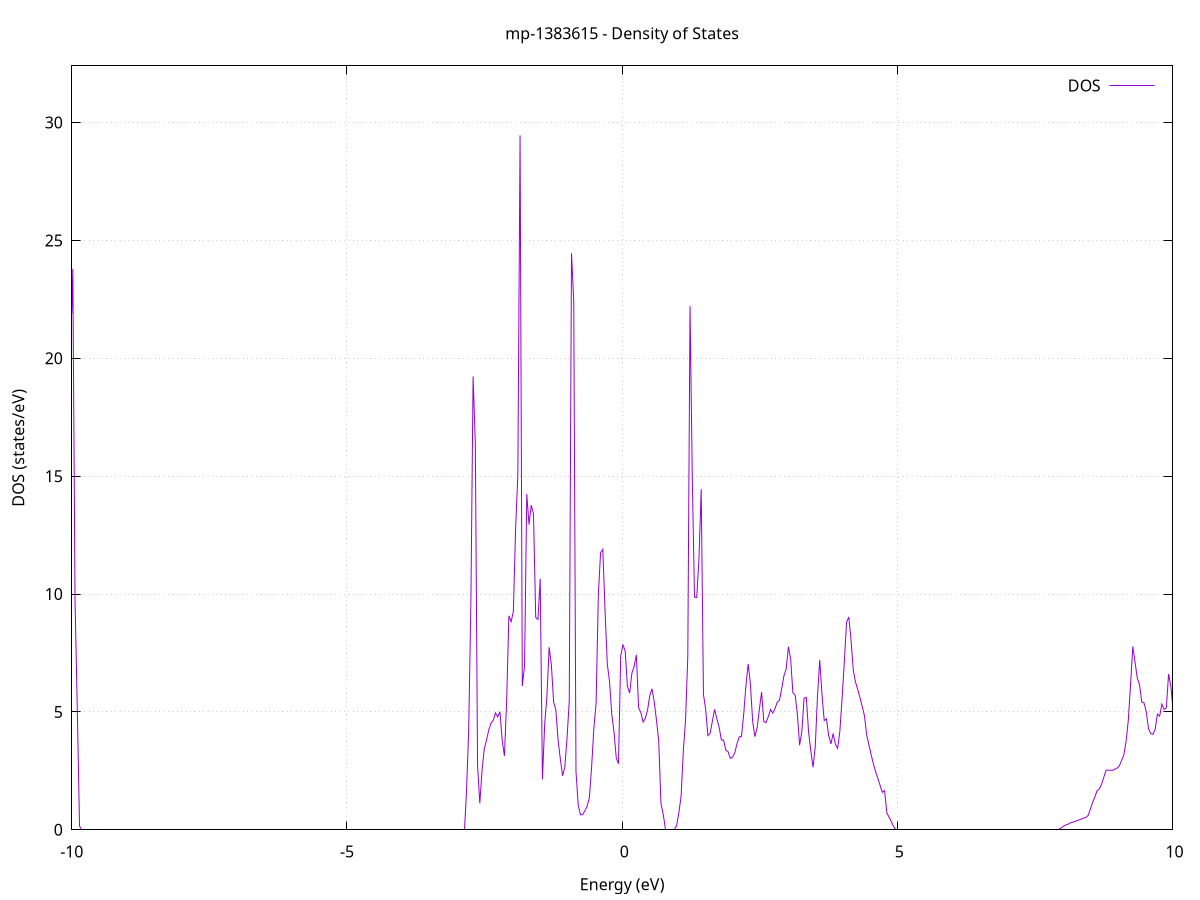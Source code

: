 set title 'mp-1383615 - Density of States'
set xlabel 'Energy (eV)'
set ylabel 'DOS (states/eV)'
set grid
set xrange [-10:10]
set yrange [0:32.405]
set xzeroaxis lt -1
set terminal png size 800,600
set output 'mp-1383615_dos_gnuplot.png'
plot '-' using 1:2 with lines title 'DOS'
-54.719500 0.000000
-54.678800 0.000000
-54.638200 0.000000
-54.597600 0.000000
-54.556900 0.000000
-54.516300 0.000000
-54.475700 0.000000
-54.435000 0.000000
-54.394400 0.000000
-54.353800 0.000000
-54.313100 0.000000
-54.272500 0.000000
-54.231900 0.000000
-54.191200 0.000000
-54.150600 0.000000
-54.110000 0.000000
-54.069300 0.000000
-54.028700 0.000000
-53.988100 0.000000
-53.947400 0.000000
-53.906800 0.000000
-53.866200 0.000000
-53.825500 0.000000
-53.784900 0.000000
-53.744300 0.000000
-53.703600 0.000000
-53.663000 0.000000
-53.622400 0.000000
-53.581700 0.000000
-53.541100 0.000000
-53.500500 0.000000
-53.459800 0.000000
-53.419200 0.000000
-53.378600 0.000000
-53.337900 0.000000
-53.297300 0.000000
-53.256700 0.000000
-53.216000 0.000000
-53.175400 0.000000
-53.134800 0.000000
-53.094100 0.000000
-53.053500 0.000000
-53.012900 0.000000
-52.972200 0.000000
-52.931600 0.000000
-52.891000 0.000000
-52.850300 0.000000
-52.809700 0.000000
-52.769100 0.000000
-52.728400 0.000000
-52.687800 0.000000
-52.647200 0.000000
-52.606500 0.000000
-52.565900 0.000000
-52.525200 0.000000
-52.484600 0.000000
-52.444000 0.000000
-52.403300 0.000000
-52.362700 0.000000
-52.322100 0.000000
-52.281400 0.000000
-52.240800 0.000000
-52.200200 0.000000
-52.159500 0.000000
-52.118900 0.000000
-52.078300 0.000000
-52.037600 0.000000
-51.997000 0.000000
-51.956400 0.000000
-51.915700 0.000000
-51.875100 0.000000
-51.834500 0.000000
-51.793800 0.000000
-51.753200 0.000000
-51.712600 0.000000
-51.671900 0.000000
-51.631300 0.000000
-51.590700 0.000000
-51.550000 0.000000
-51.509400 0.000000
-51.468800 0.000000
-51.428100 0.000000
-51.387500 0.000000
-51.346900 0.000000
-51.306200 0.000000
-51.265600 0.000000
-51.225000 0.000000
-51.184300 0.000000
-51.143700 0.000000
-51.103100 0.000000
-51.062400 0.000000
-51.021800 1422.563100
-50.981200 0.000000
-50.940500 0.000000
-50.899900 0.000000
-50.859300 0.000000
-50.818600 0.000000
-50.778000 0.000000
-50.737400 0.000000
-50.696700 0.000000
-50.656100 0.000000
-50.615500 0.000000
-50.574800 0.000000
-50.534200 0.000000
-50.493600 0.000000
-50.452900 0.000000
-50.412300 0.000000
-50.371700 0.000000
-50.331000 0.000000
-50.290400 0.000000
-50.249700 0.000000
-50.209100 0.000000
-50.168500 0.000000
-50.127800 0.000000
-50.087200 0.000000
-50.046600 0.000000
-50.005900 0.000000
-49.965300 0.000000
-49.924700 0.000000
-49.884000 0.000000
-49.843400 0.000000
-49.802800 0.000000
-49.762100 0.000000
-49.721500 0.000000
-49.680900 0.000000
-49.640200 0.000000
-49.599600 0.000000
-49.559000 0.000000
-49.518300 0.000000
-49.477700 0.000000
-49.437100 0.000000
-49.396400 0.000000
-49.355800 0.000000
-49.315200 0.000000
-49.274500 0.000000
-49.233900 0.000000
-49.193300 0.000000
-49.152600 0.000000
-49.112000 0.000000
-49.071400 0.000000
-49.030700 0.000000
-48.990100 0.000000
-48.949500 0.000000
-48.908800 0.000000
-48.868200 0.000000
-48.827600 0.000000
-48.786900 0.000000
-48.746300 0.000000
-48.705700 0.000000
-48.665000 0.000000
-48.624400 0.000000
-48.583800 0.000000
-48.543100 0.000000
-48.502500 0.000000
-48.461900 0.000000
-48.421200 0.000000
-48.380600 0.000000
-48.340000 0.000000
-48.299300 0.000000
-48.258700 0.000000
-48.218100 0.000000
-48.177400 0.000000
-48.136800 0.000000
-48.096100 0.000000
-48.055500 0.000000
-48.014900 0.000000
-47.974200 0.000000
-47.933600 0.000000
-47.893000 0.000000
-47.852300 0.000000
-47.811700 0.000000
-47.771100 0.000000
-47.730400 0.000000
-47.689800 0.000000
-47.649200 0.000000
-47.608500 0.000000
-47.567900 0.000000
-47.527300 0.000000
-47.486600 0.000000
-47.446000 0.000000
-47.405400 0.000000
-47.364700 0.000000
-47.324100 0.000000
-47.283500 0.000000
-47.242800 0.000000
-47.202200 0.000000
-47.161600 0.000000
-47.120900 0.000000
-47.080300 0.000000
-47.039700 0.000000
-46.999000 0.000000
-46.958400 0.000000
-46.917800 0.000000
-46.877100 0.000000
-46.836500 0.000000
-46.795900 0.000000
-46.755200 0.000000
-46.714600 0.000000
-46.674000 0.000000
-46.633300 0.000000
-46.592700 0.000000
-46.552100 0.000000
-46.511400 0.000000
-46.470800 0.000000
-46.430200 0.000000
-46.389500 0.000000
-46.348900 0.000000
-46.308300 0.000000
-46.267600 0.000000
-46.227000 0.000000
-46.186400 0.000000
-46.145700 0.000000
-46.105100 0.000000
-46.064500 0.000000
-46.023800 0.000000
-45.983200 0.000000
-45.942500 0.000000
-45.901900 0.000000
-45.861300 0.000000
-45.820600 0.000000
-45.780000 0.000000
-45.739400 0.000000
-45.698700 0.000000
-45.658100 0.000000
-45.617500 0.000000
-45.576800 0.000000
-45.536200 0.000000
-45.495600 0.000000
-45.454900 0.000000
-45.414300 0.000000
-45.373700 0.000000
-45.333000 0.000000
-45.292400 0.000000
-45.251800 0.000000
-45.211100 0.000000
-45.170500 0.000000
-45.129900 0.000000
-45.089200 0.000000
-45.048600 0.000000
-45.008000 0.000000
-44.967300 0.000000
-44.926700 0.000000
-44.886100 0.000000
-44.845400 0.000000
-44.804800 0.000000
-44.764200 0.000000
-44.723500 0.000000
-44.682900 0.000000
-44.642300 0.000000
-44.601600 0.000000
-44.561000 0.000000
-44.520400 0.000000
-44.479700 0.000000
-44.439100 0.000000
-44.398500 0.000000
-44.357800 0.000000
-44.317200 0.000000
-44.276600 0.000000
-44.235900 0.000000
-44.195300 0.000000
-44.154700 0.000000
-44.114000 0.000000
-44.073400 0.000000
-44.032800 0.000000
-43.992100 0.000000
-43.951500 0.000000
-43.910900 0.000000
-43.870200 0.000000
-43.829600 0.000000
-43.789000 0.000000
-43.748300 0.000000
-43.707700 0.000000
-43.667000 0.000000
-43.626400 0.000000
-43.585800 0.000000
-43.545100 0.000000
-43.504500 0.000000
-43.463900 0.000000
-43.423200 0.000000
-43.382600 0.000000
-43.342000 0.000000
-43.301300 0.000000
-43.260700 0.000000
-43.220100 0.000000
-43.179400 0.000000
-43.138800 0.000000
-43.098200 0.000000
-43.057500 0.000000
-43.016900 0.000000
-42.976300 0.000000
-42.935600 0.000000
-42.895000 0.000000
-42.854400 0.000000
-42.813700 0.000000
-42.773100 0.000000
-42.732500 0.000000
-42.691800 0.000000
-42.651200 0.000000
-42.610600 0.000000
-42.569900 0.000000
-42.529300 0.000000
-42.488700 0.000000
-42.448000 0.000000
-42.407400 0.000000
-42.366800 0.000000
-42.326100 0.000000
-42.285500 0.000000
-42.244900 0.000000
-42.204200 0.000000
-42.163600 0.000000
-42.123000 0.000000
-42.082300 0.000000
-42.041700 0.000000
-42.001100 0.000000
-41.960400 0.000000
-41.919800 0.000000
-41.879200 0.000000
-41.838500 0.000000
-41.797900 0.000000
-41.757300 0.000000
-41.716600 0.000000
-41.676000 0.000000
-41.635400 0.000000
-41.594700 0.000000
-41.554100 0.000000
-41.513400 0.000000
-41.472800 0.000000
-41.432200 0.000000
-41.391500 0.000000
-41.350900 0.000000
-41.310300 0.000000
-41.269600 0.000000
-41.229000 0.000000
-41.188400 0.000000
-41.147700 0.000000
-41.107100 0.000000
-41.066500 0.000000
-41.025800 0.000000
-40.985200 0.000000
-40.944600 0.000000
-40.903900 0.000000
-40.863300 0.000000
-40.822700 0.000000
-40.782000 0.000000
-40.741400 0.000000
-40.700800 0.000000
-40.660100 0.000000
-40.619500 0.000000
-40.578900 0.000000
-40.538200 0.000000
-40.497600 0.000000
-40.457000 0.000000
-40.416300 0.000000
-40.375700 0.000000
-40.335100 0.000000
-40.294400 0.000000
-40.253800 0.000000
-40.213200 0.000000
-40.172500 0.000000
-40.131900 0.000000
-40.091300 0.000000
-40.050600 0.000000
-40.010000 0.000000
-39.969400 0.000000
-39.928700 0.000000
-39.888100 0.000000
-39.847500 0.000000
-39.806800 0.000000
-39.766200 0.000000
-39.725600 0.000000
-39.684900 0.000000
-39.644300 0.000000
-39.603700 0.000000
-39.563000 0.000000
-39.522400 0.000000
-39.481800 0.000000
-39.441100 0.000000
-39.400500 0.000000
-39.359800 0.000000
-39.319200 0.000000
-39.278600 0.000000
-39.237900 0.000000
-39.197300 0.000000
-39.156700 0.000000
-39.116000 0.000000
-39.075400 0.000000
-39.034800 0.000000
-38.994100 0.000000
-38.953500 0.000000
-38.912900 0.000000
-38.872200 0.000000
-38.831600 0.000000
-38.791000 0.000000
-38.750300 0.000000
-38.709700 0.000000
-38.669100 0.000000
-38.628400 0.000000
-38.587800 0.000000
-38.547200 0.000000
-38.506500 0.000000
-38.465900 0.000000
-38.425300 0.000000
-38.384600 0.000000
-38.344000 0.000000
-38.303400 0.000000
-38.262700 0.000000
-38.222100 0.000000
-38.181500 0.000000
-38.140800 0.000000
-38.100200 0.000000
-38.059600 0.000000
-38.018900 0.000000
-37.978300 0.000000
-37.937700 0.000000
-37.897000 0.000000
-37.856400 0.000000
-37.815800 0.000000
-37.775100 0.000000
-37.734500 0.000000
-37.693900 0.000000
-37.653200 0.000000
-37.612600 0.000000
-37.572000 0.000000
-37.531300 0.000000
-37.490700 0.000000
-37.450100 0.000000
-37.409400 0.000000
-37.368800 0.000000
-37.328200 0.000000
-37.287500 0.000000
-37.246900 0.000000
-37.206300 0.000000
-37.165600 0.000000
-37.125000 0.000000
-37.084300 0.000000
-37.043700 0.000000
-37.003100 0.000000
-36.962400 0.000000
-36.921800 0.000000
-36.881200 0.000000
-36.840500 0.000000
-36.799900 0.000000
-36.759300 0.000000
-36.718600 0.000000
-36.678000 0.000000
-36.637400 0.000000
-36.596700 0.000000
-36.556100 0.000000
-36.515500 0.000000
-36.474800 0.000000
-36.434200 0.000000
-36.393600 0.000000
-36.352900 0.000000
-36.312300 0.000000
-36.271700 0.000000
-36.231000 0.000000
-36.190400 0.000000
-36.149800 0.000000
-36.109100 0.000000
-36.068500 0.000000
-36.027900 0.000000
-35.987200 0.000000
-35.946600 0.000000
-35.906000 0.000000
-35.865300 0.000000
-35.824700 0.000000
-35.784100 0.000000
-35.743400 0.000000
-35.702800 0.000000
-35.662200 0.000000
-35.621500 0.000000
-35.580900 0.000000
-35.540300 0.000000
-35.499600 0.000000
-35.459000 0.000000
-35.418400 0.000000
-35.377700 0.000000
-35.337100 0.000000
-35.296500 0.000000
-35.255800 0.000000
-35.215200 0.000000
-35.174600 0.000000
-35.133900 0.000000
-35.093300 0.000000
-35.052700 0.000000
-35.012000 0.000000
-34.971400 0.000000
-34.930700 0.000000
-34.890100 0.000000
-34.849500 0.000000
-34.808800 0.000000
-34.768200 0.000000
-34.727600 0.000000
-34.686900 0.000000
-34.646300 0.000000
-34.605700 0.000000
-34.565000 0.000000
-34.524400 0.000000
-34.483800 0.000000
-34.443100 0.000000
-34.402500 0.000000
-34.361900 0.000000
-34.321200 0.000000
-34.280600 0.000000
-34.240000 0.000000
-34.199300 0.000000
-34.158700 0.000000
-34.118100 0.000000
-34.077400 0.000000
-34.036800 0.000000
-33.996200 0.000000
-33.955500 0.000000
-33.914900 0.000000
-33.874300 0.000000
-33.833600 0.000000
-33.793000 0.000000
-33.752400 0.000000
-33.711700 0.000000
-33.671100 0.000000
-33.630500 0.000000
-33.589800 0.000000
-33.549200 0.000000
-33.508600 0.000000
-33.467900 0.000000
-33.427300 0.000000
-33.386700 0.000000
-33.346000 0.000000
-33.305400 0.000000
-33.264800 0.000000
-33.224100 0.000000
-33.183500 0.000000
-33.142900 0.000000
-33.102200 0.000000
-33.061600 0.000000
-33.021000 0.000000
-32.980300 0.000000
-32.939700 0.000000
-32.899100 0.000000
-32.858400 0.000000
-32.817800 0.000000
-32.777100 0.000000
-32.736500 0.000000
-32.695900 0.000000
-32.655200 0.000000
-32.614600 0.000000
-32.574000 0.000000
-32.533300 0.000000
-32.492700 0.000000
-32.452100 0.000000
-32.411400 0.000000
-32.370800 0.000000
-32.330200 0.000000
-32.289500 0.000000
-32.248900 0.000000
-32.208300 0.000000
-32.167600 0.000000
-32.127000 0.000000
-32.086400 0.000000
-32.045700 0.000000
-32.005100 0.000000
-31.964500 0.000000
-31.923800 0.000000
-31.883200 0.000000
-31.842600 0.000000
-31.801900 0.000000
-31.761300 0.000000
-31.720700 0.000000
-31.680000 0.000000
-31.639400 0.000000
-31.598800 0.000000
-31.558100 0.000000
-31.517500 0.000000
-31.476900 0.000000
-31.436200 0.000000
-31.395600 0.000000
-31.355000 0.000000
-31.314300 0.000000
-31.273700 0.000000
-31.233100 0.000000
-31.192400 0.000000
-31.151800 0.000000
-31.111200 0.000000
-31.070500 0.000000
-31.029900 0.000000
-30.989300 0.000000
-30.948600 0.000000
-30.908000 0.000000
-30.867400 0.000000
-30.826700 0.000000
-30.786100 0.000000
-30.745500 0.000000
-30.704800 0.000000
-30.664200 0.000000
-30.623600 0.000000
-30.582900 0.000000
-30.542300 0.000000
-30.501600 0.000000
-30.461000 0.000000
-30.420400 0.000000
-30.379700 0.000000
-30.339100 0.000000
-30.298500 0.000000
-30.257800 0.000000
-30.217200 0.000000
-30.176600 0.000000
-30.135900 0.000000
-30.095300 0.000000
-30.054700 0.000000
-30.014000 0.000000
-29.973400 0.000000
-29.932800 0.000000
-29.892100 0.000000
-29.851500 0.000000
-29.810900 0.000000
-29.770200 0.000000
-29.729600 0.000000
-29.689000 0.000000
-29.648300 0.000000
-29.607700 0.000000
-29.567100 0.000000
-29.526400 0.000000
-29.485800 0.000000
-29.445200 0.000000
-29.404500 0.000000
-29.363900 0.000000
-29.323300 0.000000
-29.282600 0.000000
-29.242000 0.000000
-29.201400 0.000000
-29.160700 0.000000
-29.120100 0.000000
-29.079500 0.000000
-29.038800 0.000000
-28.998200 0.000000
-28.957600 0.000000
-28.916900 0.000000
-28.876300 0.000000
-28.835700 0.000000
-28.795000 0.000000
-28.754400 0.000000
-28.713800 0.000000
-28.673100 0.000000
-28.632500 0.000000
-28.591900 0.000000
-28.551200 0.000000
-28.510600 0.000000
-28.470000 0.000000
-28.429300 0.000000
-28.388700 0.000000
-28.348000 0.000000
-28.307400 0.000000
-28.266800 0.000000
-28.226100 0.000000
-28.185500 0.000000
-28.144900 0.000000
-28.104200 0.000000
-28.063600 0.000000
-28.023000 0.000000
-27.982300 0.000000
-27.941700 0.000000
-27.901100 0.000000
-27.860400 0.000000
-27.819800 0.000000
-27.779200 0.000000
-27.738500 0.000000
-27.697900 0.000000
-27.657300 0.000000
-27.616600 0.000000
-27.576000 0.000000
-27.535400 0.000000
-27.494700 0.000000
-27.454100 0.000000
-27.413500 0.000000
-27.372800 0.000000
-27.332200 0.000000
-27.291600 0.000000
-27.250900 0.000000
-27.210300 0.000000
-27.169700 0.000000
-27.129000 0.000000
-27.088400 0.000000
-27.047800 0.000000
-27.007100 0.000000
-26.966500 0.000000
-26.925900 0.000000
-26.885200 0.000000
-26.844600 0.000000
-26.804000 0.000000
-26.763300 0.000000
-26.722700 0.000000
-26.682100 0.000000
-26.641400 0.000000
-26.600800 0.000000
-26.560200 0.000000
-26.519500 0.000000
-26.478900 0.000000
-26.438300 0.000000
-26.397600 0.000000
-26.357000 0.000000
-26.316400 0.000000
-26.275700 0.000000
-26.235100 0.000000
-26.194400 0.000000
-26.153800 0.000000
-26.113200 0.000000
-26.072500 0.000000
-26.031900 0.000000
-25.991300 0.000000
-25.950600 0.000000
-25.910000 0.000000
-25.869400 0.000000
-25.828700 0.000000
-25.788100 0.000000
-25.747500 0.000000
-25.706800 0.000000
-25.666200 0.000000
-25.625600 0.000000
-25.584900 0.000000
-25.544300 0.000000
-25.503700 0.000000
-25.463000 0.000000
-25.422400 0.000000
-25.381800 0.000000
-25.341100 0.000000
-25.300500 0.000000
-25.259900 0.000000
-25.219200 0.000000
-25.178600 0.000000
-25.138000 0.000000
-25.097300 0.000000
-25.056700 0.000000
-25.016100 0.000000
-24.975400 0.000000
-24.934800 0.000000
-24.894200 0.000000
-24.853500 0.000000
-24.812900 0.000000
-24.772300 0.000000
-24.731600 0.000000
-24.691000 0.000000
-24.650400 0.000000
-24.609700 0.000000
-24.569100 0.000000
-24.528500 0.000000
-24.487800 0.000000
-24.447200 0.000000
-24.406600 0.000000
-24.365900 0.000000
-24.325300 0.000000
-24.284700 0.000000
-24.244000 0.000000
-24.203400 0.000000
-24.162800 0.000000
-24.122100 0.000000
-24.081500 0.000000
-24.040800 0.000000
-24.000200 0.000000
-23.959600 0.000000
-23.918900 0.000000
-23.878300 0.000000
-23.837700 0.000000
-23.797000 0.000000
-23.756400 0.000000
-23.715800 0.000000
-23.675100 0.000000
-23.634500 0.000000
-23.593900 0.000000
-23.553200 0.000000
-23.512600 0.000000
-23.472000 0.000000
-23.431300 0.000000
-23.390700 0.000000
-23.350100 0.000000
-23.309400 0.000000
-23.268800 0.000000
-23.228200 0.000000
-23.187500 0.000000
-23.146900 0.000000
-23.106300 0.000000
-23.065600 0.000000
-23.025000 0.000000
-22.984400 0.000000
-22.943700 0.000000
-22.903100 0.000000
-22.862500 0.000000
-22.821800 0.000000
-22.781200 0.000000
-22.740600 0.000000
-22.699900 0.000000
-22.659300 0.000000
-22.618700 0.000000
-22.578000 0.000000
-22.537400 0.000000
-22.496800 0.000000
-22.456100 0.000000
-22.415500 0.000000
-22.374900 0.000000
-22.334200 0.000000
-22.293600 0.000000
-22.253000 0.000000
-22.212300 0.000000
-22.171700 0.000000
-22.131100 0.000000
-22.090400 0.000000
-22.049800 0.000000
-22.009200 0.000000
-21.968500 0.000000
-21.927900 0.000000
-21.887300 0.000000
-21.846600 0.000000
-21.806000 0.000000
-21.765300 0.000000
-21.724700 0.000000
-21.684100 0.000000
-21.643400 0.000000
-21.602800 0.000000
-21.562200 0.000000
-21.521500 0.000000
-21.480900 0.000000
-21.440300 0.000000
-21.399600 0.000000
-21.359000 0.000000
-21.318400 0.000000
-21.277700 0.000000
-21.237100 0.000000
-21.196500 0.000000
-21.155800 0.000000
-21.115200 0.000000
-21.074600 0.000000
-21.033900 0.000000
-20.993300 0.000000
-20.952700 0.000000
-20.912000 0.000000
-20.871400 0.000000
-20.830800 0.000000
-20.790100 0.000000
-20.749500 0.000000
-20.708900 0.000000
-20.668200 0.000000
-20.627600 0.000000
-20.587000 0.000000
-20.546300 0.000000
-20.505700 0.000000
-20.465100 0.000000
-20.424400 0.000000
-20.383800 0.000000
-20.343200 0.000000
-20.302500 0.000000
-20.261900 0.000000
-20.221300 0.000000
-20.180600 0.000000
-20.140000 0.000000
-20.099400 0.000000
-20.058700 0.000000
-20.018100 0.000000
-19.977500 0.000000
-19.936800 0.000000
-19.896200 0.000000
-19.855600 0.000000
-19.814900 0.000000
-19.774300 0.000000
-19.733700 0.000000
-19.693000 0.000000
-19.652400 0.000000
-19.611700 0.000000
-19.571100 0.000000
-19.530500 0.000000
-19.489800 0.000000
-19.449200 0.000000
-19.408600 0.000000
-19.367900 0.000000
-19.327300 0.000000
-19.286700 0.000000
-19.246000 0.000000
-19.205400 0.000000
-19.164800 0.000000
-19.124100 0.000000
-19.083500 0.000000
-19.042900 0.000000
-19.002200 0.000000
-18.961600 0.000000
-18.921000 0.000000
-18.880300 0.000000
-18.839700 0.000000
-18.799100 0.000000
-18.758400 0.000000
-18.717800 0.000000
-18.677200 0.000000
-18.636500 0.000000
-18.595900 0.000000
-18.555300 0.000000
-18.514600 0.000000
-18.474000 0.000000
-18.433400 0.000000
-18.392700 0.000000
-18.352100 0.000000
-18.311500 0.000000
-18.270800 0.000000
-18.230200 0.000000
-18.189600 0.000000
-18.148900 0.000000
-18.108300 0.000000
-18.067700 0.000000
-18.027000 0.000000
-17.986400 0.000000
-17.945800 0.000000
-17.905100 0.000000
-17.864500 0.000000
-17.823900 0.000000
-17.783200 0.000000
-17.742600 0.000000
-17.702000 0.000000
-17.661300 0.000000
-17.620700 0.000000
-17.580100 0.000000
-17.539400 0.000000
-17.498800 0.000000
-17.458100 0.000000
-17.417500 0.000000
-17.376900 0.000000
-17.336200 0.000000
-17.295600 0.000000
-17.255000 0.000000
-17.214300 0.000000
-17.173700 0.000000
-17.133100 0.000000
-17.092400 0.000000
-17.051800 0.000000
-17.011200 0.000000
-16.970500 0.000000
-16.929900 0.000000
-16.889300 0.000000
-16.848600 0.000000
-16.808000 0.000000
-16.767400 0.000000
-16.726700 0.000000
-16.686100 0.000000
-16.645500 0.000000
-16.604800 0.000000
-16.564200 0.000000
-16.523600 0.000000
-16.482900 0.000000
-16.442300 0.000000
-16.401700 0.000000
-16.361000 0.000000
-16.320400 0.000000
-16.279800 0.000000
-16.239100 0.000000
-16.198500 0.000000
-16.157900 0.000000
-16.117200 0.000000
-16.076600 0.000000
-16.036000 0.000000
-15.995300 0.000000
-15.954700 0.000000
-15.914100 0.000000
-15.873400 0.000000
-15.832800 0.000000
-15.792200 0.000000
-15.751500 0.000000
-15.710900 0.000000
-15.670300 0.000000
-15.629600 0.000000
-15.589000 0.000000
-15.548400 0.000000
-15.507700 0.000000
-15.467100 0.000000
-15.426500 0.000000
-15.385800 0.000000
-15.345200 0.000000
-15.304600 0.000000
-15.263900 0.000000
-15.223300 0.000000
-15.182600 0.000000
-15.142000 0.000000
-15.101400 0.000000
-15.060700 0.000000
-15.020100 0.000000
-14.979500 0.000000
-14.938800 0.000000
-14.898200 0.000000
-14.857600 0.000000
-14.816900 0.000000
-14.776300 0.000000
-14.735700 0.000000
-14.695000 0.000000
-14.654400 0.000000
-14.613800 0.000000
-14.573100 0.000000
-14.532500 0.000000
-14.491900 0.000000
-14.451200 0.000000
-14.410600 0.000000
-14.370000 0.000000
-14.329300 0.000000
-14.288700 0.000000
-14.248100 0.000000
-14.207400 0.000000
-14.166800 0.000000
-14.126200 0.000000
-14.085500 0.000000
-14.044900 0.000000
-14.004300 0.000000
-13.963600 0.000000
-13.923000 0.000000
-13.882400 0.000000
-13.841700 0.000000
-13.801100 0.000000
-13.760500 0.000000
-13.719800 0.000000
-13.679200 0.000000
-13.638600 0.000000
-13.597900 0.000000
-13.557300 0.000000
-13.516700 0.000000
-13.476000 0.000000
-13.435400 0.000000
-13.394800 0.000000
-13.354100 0.000000
-13.313500 0.000000
-13.272900 0.000000
-13.232200 0.000000
-13.191600 0.000000
-13.151000 0.000000
-13.110300 0.000000
-13.069700 0.000000
-13.029000 0.000000
-12.988400 0.000000
-12.947800 0.000000
-12.907100 0.000000
-12.866500 0.000000
-12.825900 0.000000
-12.785200 0.000000
-12.744600 0.000000
-12.704000 0.000000
-12.663300 0.000000
-12.622700 0.000000
-12.582100 0.000000
-12.541400 0.000000
-12.500800 0.000000
-12.460200 0.000000
-12.419500 0.000000
-12.378900 0.000000
-12.338300 0.000000
-12.297600 0.000000
-12.257000 0.000000
-12.216400 0.000000
-12.175700 0.000000
-12.135100 0.000000
-12.094500 0.000000
-12.053800 0.000000
-12.013200 0.000000
-11.972600 0.000000
-11.931900 0.000000
-11.891300 0.000000
-11.850700 0.000000
-11.810000 0.000000
-11.769400 0.000000
-11.728800 0.000000
-11.688100 0.000000
-11.647500 0.000000
-11.606900 0.000000
-11.566200 0.000000
-11.525600 0.000000
-11.485000 0.000000
-11.444300 0.000000
-11.403700 0.000000
-11.363100 0.632500
-11.322400 0.769900
-11.281800 1.091300
-11.241200 1.266900
-11.200500 1.504000
-11.159900 1.735600
-11.119300 1.975500
-11.078600 2.222900
-11.038000 2.523200
-10.997400 2.892000
-10.956700 3.456200
-10.916100 4.510800
-10.875400 4.769100
-10.834800 4.518900
-10.794200 4.204400
-10.753500 4.111700
-10.712900 3.136000
-10.672300 2.037500
-10.631600 1.863500
-10.591000 0.783200
-10.550400 0.974400
-10.509700 2.305500
-10.469100 3.849500
-10.428500 5.409900
-10.387800 9.608200
-10.347200 5.803600
-10.306600 4.417800
-10.265900 3.663700
-10.225300 3.093300
-10.184700 2.606500
-10.144000 4.786000
-10.103400 15.865900
-10.062800 19.721900
-10.022100 19.637400
-9.981500 23.789900
-9.940900 9.694500
-9.900200 5.152700
-9.859600 0.156900
-9.819000 0.000000
-9.778300 0.000000
-9.737700 0.000000
-9.697100 0.000000
-9.656400 0.000000
-9.615800 0.000000
-9.575200 0.000000
-9.534500 0.000000
-9.493900 0.000000
-9.453300 0.000000
-9.412600 0.000000
-9.372000 0.000000
-9.331400 0.000000
-9.290700 0.000000
-9.250100 0.000000
-9.209500 0.000000
-9.168800 0.000000
-9.128200 0.000000
-9.087600 0.000000
-9.046900 0.000000
-9.006300 0.000000
-8.965700 0.000000
-8.925000 0.000000
-8.884400 0.000000
-8.843800 0.000000
-8.803100 0.000000
-8.762500 0.000000
-8.721900 0.000000
-8.681200 0.000000
-8.640600 0.000000
-8.599900 0.000000
-8.559300 0.000000
-8.518700 0.000000
-8.478000 0.000000
-8.437400 0.000000
-8.396800 0.000000
-8.356100 0.000000
-8.315500 0.000000
-8.274900 0.000000
-8.234200 0.000000
-8.193600 0.000000
-8.153000 0.000000
-8.112300 0.000000
-8.071700 0.000000
-8.031100 0.000000
-7.990400 0.000000
-7.949800 0.000000
-7.909200 0.000000
-7.868500 0.000000
-7.827900 0.000000
-7.787300 0.000000
-7.746600 0.000000
-7.706000 0.000000
-7.665400 0.000000
-7.624700 0.000000
-7.584100 0.000000
-7.543500 0.000000
-7.502800 0.000000
-7.462200 0.000000
-7.421600 0.000000
-7.380900 0.000000
-7.340300 0.000000
-7.299700 0.000000
-7.259000 0.000000
-7.218400 0.000000
-7.177800 0.000000
-7.137100 0.000000
-7.096500 0.000000
-7.055900 0.000000
-7.015200 0.000000
-6.974600 0.000000
-6.934000 0.000000
-6.893300 0.000000
-6.852700 0.000000
-6.812100 0.000000
-6.771400 0.000000
-6.730800 0.000000
-6.690200 0.000000
-6.649500 0.000000
-6.608900 0.000000
-6.568300 0.000000
-6.527600 0.000000
-6.487000 0.000000
-6.446300 0.000000
-6.405700 0.000000
-6.365100 0.000000
-6.324400 0.000000
-6.283800 0.000000
-6.243200 0.000000
-6.202500 0.000000
-6.161900 0.000000
-6.121300 0.000000
-6.080600 0.000000
-6.040000 0.000000
-5.999400 0.000000
-5.958700 0.000000
-5.918100 0.000000
-5.877500 0.000000
-5.836800 0.000000
-5.796200 0.000000
-5.755600 0.000000
-5.714900 0.000000
-5.674300 0.000000
-5.633700 0.000000
-5.593000 0.000000
-5.552400 0.000000
-5.511800 0.000000
-5.471100 0.000000
-5.430500 0.000000
-5.389900 0.000000
-5.349200 0.000000
-5.308600 0.000000
-5.268000 0.000000
-5.227300 0.000000
-5.186700 0.000000
-5.146100 0.000000
-5.105400 0.000000
-5.064800 0.000000
-5.024200 0.000000
-4.983500 0.000000
-4.942900 0.000000
-4.902300 0.000000
-4.861600 0.000000
-4.821000 0.000000
-4.780400 0.000000
-4.739700 0.000000
-4.699100 0.000000
-4.658500 0.000000
-4.617800 0.000000
-4.577200 0.000000
-4.536600 0.000000
-4.495900 0.000000
-4.455300 0.000000
-4.414700 0.000000
-4.374000 0.000000
-4.333400 0.000000
-4.292700 0.000000
-4.252100 0.000000
-4.211500 0.000000
-4.170800 0.000000
-4.130200 0.000000
-4.089600 0.000000
-4.048900 0.000000
-4.008300 0.000000
-3.967700 0.000000
-3.927000 0.000000
-3.886400 0.000000
-3.845800 0.000000
-3.805100 0.000000
-3.764500 0.000000
-3.723900 0.000000
-3.683200 0.000000
-3.642600 0.000000
-3.602000 0.000000
-3.561300 0.000000
-3.520700 0.000000
-3.480100 0.000000
-3.439400 0.000000
-3.398800 0.000000
-3.358200 0.000000
-3.317500 0.000000
-3.276900 0.000000
-3.236300 0.000000
-3.195600 0.000000
-3.155000 0.000000
-3.114400 0.000000
-3.073700 0.000000
-3.033100 0.000000
-2.992500 0.000000
-2.951800 0.000000
-2.911200 0.000000
-2.870600 0.000000
-2.829900 1.528200
-2.789300 4.126800
-2.748700 9.589000
-2.708000 19.229900
-2.667400 16.363500
-2.626800 2.696300
-2.586100 1.122900
-2.545500 2.528500
-2.504900 3.436100
-2.464200 3.805600
-2.423600 4.235500
-2.383000 4.517800
-2.342300 4.640300
-2.301700 4.954900
-2.261100 4.786900
-2.220400 5.005100
-2.179800 3.794700
-2.139200 3.133300
-2.098500 5.467300
-2.057900 9.078200
-2.017200 8.829200
-1.976600 9.261700
-1.936000 12.752900
-1.895300 15.060400
-1.854700 29.458900
-1.814100 6.098500
-1.773400 6.953300
-1.732800 14.249600
-1.692200 12.947100
-1.651500 13.774600
-1.610900 13.393300
-1.570300 9.011100
-1.529600 8.922700
-1.489000 10.645800
-1.448400 2.139100
-1.407700 4.473800
-1.367100 5.647900
-1.326500 7.741300
-1.285800 6.989600
-1.245200 5.417200
-1.204600 5.084900
-1.163900 3.807300
-1.123300 2.998600
-1.082700 2.291000
-1.042000 2.660300
-1.001400 3.888000
-0.960800 5.464700
-0.920100 24.458400
-0.879500 22.432300
-0.838900 2.470600
-0.798200 1.039400
-0.757600 0.636600
-0.717000 0.641800
-0.676300 0.806200
-0.635700 1.002700
-0.595100 1.370700
-0.554400 2.679900
-0.513800 4.310900
-0.473200 5.368000
-0.432500 9.976000
-0.391900 11.750800
-0.351300 11.897500
-0.310600 9.295600
-0.270000 7.038400
-0.229400 6.287100
-0.188700 4.895700
-0.148100 4.160400
-0.107500 3.059500
-0.066800 2.805200
-0.026200 7.366300
0.014400 7.856700
0.055100 7.578600
0.095700 6.086700
0.136400 5.801400
0.177000 6.644700
0.217600 6.932700
0.258300 7.417400
0.298900 5.175700
0.339500 4.975300
0.380200 4.570400
0.420800 4.721400
0.461400 5.079700
0.502100 5.690000
0.542700 5.981600
0.583300 5.424900
0.624000 4.645700
0.664600 3.776900
0.705200 1.107000
0.745900 0.665300
0.786500 0.000000
0.827100 0.000000
0.867800 0.000000
0.908400 0.000000
0.949000 0.015900
0.989700 0.171100
1.030300 0.728600
1.070900 1.414900
1.111600 3.345600
1.152200 4.675400
1.192800 7.358900
1.233500 22.213800
1.274100 15.017800
1.314700 9.872300
1.355400 9.852200
1.396000 11.494800
1.436600 14.449700
1.477300 5.745100
1.517900 5.102900
1.558500 3.995300
1.599200 4.097300
1.639800 4.612900
1.680400 5.107800
1.721100 4.704700
1.761700 4.356200
1.802300 3.811200
1.843000 3.813200
1.883600 3.371900
1.924200 3.315000
1.964900 3.027400
2.005500 3.079800
2.046100 3.263300
2.086800 3.652900
2.127400 3.942500
2.168000 3.961000
2.208700 4.900800
2.249300 6.120200
2.290000 7.037000
2.330600 6.184600
2.371200 4.607100
2.411900 3.949500
2.452500 4.326400
2.493100 5.105900
2.533800 5.839700
2.574400 4.580900
2.615000 4.551400
2.655700 4.799100
2.696300 5.098700
2.736900 4.951500
2.777600 5.139400
2.818200 5.414700
2.858800 5.497800
2.899500 5.991600
2.940100 6.536400
2.980700 6.816200
3.021400 7.767300
3.062000 7.234600
3.102600 5.808200
3.143300 5.716300
3.183900 4.903300
3.224500 3.588400
3.265200 4.162700
3.305800 5.588400
3.346400 5.616600
3.387100 4.160200
3.427700 3.362500
3.468300 2.650200
3.509000 3.533500
3.549600 5.675900
3.590200 7.202900
3.630900 5.745200
3.671500 4.630900
3.712100 4.708200
3.752800 3.998300
3.793400 3.639500
3.834000 4.083200
3.874700 3.625200
3.915300 3.451200
3.955900 4.178000
3.996600 5.586500
4.037200 7.126500
4.077800 8.805600
4.118500 9.026200
4.159100 8.046200
4.199700 6.772900
4.240400 6.263400
4.281000 5.945700
4.321600 5.603500
4.362300 5.227500
4.402900 4.838300
4.443500 4.015100
4.484200 3.602000
4.524800 3.177100
4.565500 2.794300
4.606100 2.461900
4.646700 2.173200
4.687400 1.881600
4.728000 1.590000
4.768600 1.663200
4.809300 0.712900
4.849900 0.538200
4.890500 0.348000
4.931200 0.134800
4.971800 0.013400
5.012400 0.000000
5.053100 0.000000
5.093700 0.000000
5.134300 0.000000
5.175000 0.000000
5.215600 0.000000
5.256200 0.000000
5.296900 0.000000
5.337500 0.000000
5.378100 0.000000
5.418800 0.000000
5.459400 0.000000
5.500000 0.000000
5.540700 0.000000
5.581300 0.000000
5.621900 0.000000
5.662600 0.000000
5.703200 0.000000
5.743800 0.000000
5.784500 0.000000
5.825100 0.000000
5.865700 0.000000
5.906400 0.000000
5.947000 0.000000
5.987600 0.000000
6.028300 0.000000
6.068900 0.000000
6.109500 0.000000
6.150200 0.000000
6.190800 0.000000
6.231400 0.000000
6.272100 0.000000
6.312700 0.000000
6.353300 0.000000
6.394000 0.000000
6.434600 0.000000
6.475200 0.000000
6.515900 0.000000
6.556500 0.000000
6.597100 0.000000
6.637800 0.000000
6.678400 0.000000
6.719100 0.000000
6.759700 0.000000
6.800300 0.000000
6.841000 0.000000
6.881600 0.000000
6.922200 0.000000
6.962900 0.000000
7.003500 0.000000
7.044100 0.000000
7.084800 0.000000
7.125400 0.000000
7.166000 0.000000
7.206700 0.000000
7.247300 0.000000
7.287900 0.000000
7.328600 0.000000
7.369200 0.000000
7.409800 0.000000
7.450500 0.000000
7.491100 0.000000
7.531700 0.000000
7.572400 0.000000
7.613000 0.000000
7.653600 0.000000
7.694300 0.000000
7.734900 0.000000
7.775500 0.000000
7.816200 0.000000
7.856800 0.000000
7.897400 0.002500
7.938100 0.026100
7.978700 0.075400
8.019300 0.150100
8.060000 0.206400
8.100600 0.231500
8.141200 0.289800
8.181900 0.316400
8.222500 0.348400
8.263100 0.385100
8.303800 0.419900
8.344400 0.458400
8.385000 0.495200
8.425700 0.524800
8.466300 0.605300
8.506900 0.877200
8.547600 1.153800
8.588200 1.384500
8.628800 1.654300
8.669500 1.730400
8.710100 1.926400
8.750700 2.218000
8.791400 2.522700
8.832000 2.534000
8.872700 2.522700
8.913300 2.522900
8.953900 2.572800
8.994600 2.617800
9.035200 2.715500
9.075800 2.947100
9.116500 3.186900
9.157100 3.757800
9.197700 4.662000
9.238400 6.179200
9.279000 7.776500
9.319600 7.105400
9.360300 6.434600
9.400900 6.142800
9.441500 5.425200
9.482200 5.386600
9.522800 5.014400
9.563400 4.294100
9.604100 4.076100
9.644700 4.046800
9.685300 4.263700
9.726000 4.904100
9.766600 4.822000
9.807200 5.331800
9.847900 5.105400
9.888500 5.177900
9.929100 6.610500
9.969800 6.090100
10.010400 5.086200
10.051000 4.552900
10.091700 4.278000
10.132300 4.326100
10.172900 4.426200
10.213600 3.743000
10.254200 5.368100
10.294800 6.224400
10.335500 5.411200
10.376100 4.498400
10.416700 3.661400
10.457400 2.832200
10.498000 2.591200
10.538600 2.557400
10.579300 3.341100
10.619900 4.795800
10.660500 5.524200
10.701200 5.675200
10.741800 6.172800
10.782400 6.089700
10.823100 5.430600
10.863700 5.362800
10.904300 4.245000
10.945000 5.461000
10.985600 8.899900
11.026300 7.708400
11.066900 6.280100
11.107500 5.020000
11.148200 4.435400
11.188800 4.399900
11.229400 4.577000
11.270100 4.720000
11.310700 5.127600
11.351300 5.719700
11.392000 5.606700
11.432600 5.690400
11.473200 4.829200
11.513900 5.083300
11.554500 5.592100
11.595100 6.638000
11.635800 6.598100
11.676400 5.738000
11.717000 4.872800
11.757700 5.168500
11.798300 5.956600
11.838900 4.898400
11.879600 3.380300
11.920200 5.185900
11.960800 6.793800
12.001500 7.555600
12.042100 6.645800
12.082700 5.658700
12.123400 5.924600
12.164000 6.476300
12.204600 6.053500
12.245300 5.729100
12.285900 5.514800
12.326500 6.496200
12.367200 6.318700
12.407800 5.719000
12.448400 5.211000
12.489100 4.471100
12.529700 3.675200
12.570300 4.131200
12.611000 4.960700
12.651600 5.791200
12.692200 4.881200
12.732900 4.629200
12.773500 4.524700
12.814100 4.496000
12.854800 4.590700
12.895400 4.729900
12.936000 5.772500
12.976700 6.772800
13.017300 6.696100
13.057900 4.878400
13.098600 4.648700
13.139200 4.914300
13.179800 5.310900
13.220500 5.608300
13.261100 5.666700
13.301800 6.584100
13.342400 7.692000
13.383000 7.398600
13.423700 5.141700
13.464300 4.353600
13.504900 4.117800
13.545600 4.475000
13.586200 4.904000
13.626800 4.927300
13.667500 3.859200
13.708100 3.698100
13.748700 3.707300
13.789400 3.797300
13.830000 3.870600
13.870600 3.781800
13.911300 4.125400
13.951900 4.376800
13.992500 4.782500
14.033200 5.499300
14.073800 6.741700
14.114400 4.815400
14.155100 4.498700
14.195700 4.423100
14.236300 4.691400
14.277000 4.999500
14.317600 5.563300
14.358200 6.892500
14.398900 5.430200
14.439500 4.916200
14.480100 4.595000
14.520800 4.526800
14.561400 4.335100
14.602000 4.194900
14.642700 4.289300
14.683300 4.595800
14.723900 4.797900
14.764600 4.315800
14.805200 3.929200
14.845800 3.648600
14.886500 3.481900
14.927100 3.446600
14.967700 3.515400
15.008400 3.715000
15.049000 3.758800
15.089600 3.742200
15.130300 3.585400
15.170900 3.557900
15.211500 3.788900
15.252200 4.029300
15.292800 4.052900
15.333400 3.994400
15.374100 3.914200
15.414700 3.638800
15.455400 3.190300
15.496000 3.006700
15.536600 2.893000
15.577300 2.964000
15.617900 2.982400
15.658500 3.084800
15.699200 3.279900
15.739800 3.796100
15.780400 4.360900
15.821100 4.699900
15.861700 4.534200
15.902300 4.357800
15.943000 4.496700
15.983600 4.559300
16.024200 4.477900
16.064900 4.099100
16.105500 3.297900
16.146100 2.906000
16.186800 2.942500
16.227400 3.023900
16.268000 3.066300
16.308700 3.176500
16.349300 3.489700
16.389900 3.859700
16.430600 5.020900
16.471200 5.915100
16.511800 6.460900
16.552500 4.681300
16.593100 4.344600
16.633700 4.334400
16.674400 4.579400
16.715000 5.642100
16.755600 8.322900
16.796300 6.476600
16.836900 4.948000
16.877500 3.953900
16.918200 2.714100
16.958800 3.230500
16.999400 4.828000
17.040100 5.481900
17.080700 5.155400
17.121300 4.426900
17.162000 4.368100
17.202600 4.348000
17.243200 4.056200
17.283900 4.069200
17.324500 4.283400
17.365100 4.881900
17.405800 4.869900
17.446400 4.794200
17.487000 5.142900
17.527700 5.566600
17.568300 5.363000
17.609000 5.423200
17.649600 4.550000
17.690200 4.836000
17.730900 5.677000
17.771500 6.158900
17.812100 5.167600
17.852800 4.852600
17.893400 4.811800
17.934000 4.737100
17.974700 4.764400
18.015300 4.867700
18.055900 4.731300
18.096600 4.588600
18.137200 4.590400
18.177800 4.274700
18.218500 3.733800
18.259100 3.287800
18.299700 2.859300
18.340400 2.772600
18.381000 2.850200
18.421600 3.384000
18.462300 4.034500
18.502900 3.853200
18.543500 2.586900
18.584200 2.231900
18.624800 2.122300
18.665400 2.620900
18.706100 3.229100
18.746700 3.995500
18.787300 5.373200
18.828000 5.977800
18.868600 5.764300
18.909200 5.519000
18.949900 4.632700
18.990500 3.909600
19.031100 3.486600
19.071800 3.599100
19.112400 3.522000
19.153000 3.510600
19.193700 3.471200
19.234300 3.392300
19.274900 3.302500
19.315600 3.302800
19.356200 4.714200
19.396800 3.377400
19.437500 3.519000
19.478100 3.786500
19.518700 4.002000
19.559400 4.066500
19.600000 4.179200
19.640600 4.050300
19.681300 4.108500
19.721900 4.154500
19.762500 4.156000
19.803200 3.055700
19.843800 3.842900
19.884500 4.537700
19.925100 4.623300
19.965700 4.706900
20.006400 4.720200
20.047000 4.100900
20.087600 3.911100
20.128300 3.937200
20.168900 3.962000
20.209500 4.120600
20.250200 4.024600
20.290800 4.363300
20.331400 4.744000
20.372100 5.027000
20.412700 5.050100
20.453300 4.883100
20.494000 4.784800
20.534600 4.274400
20.575200 4.046400
20.615900 3.978900
20.656500 4.178800
20.697100 3.849600
20.737800 3.632400
20.778400 3.481000
20.819000 3.351000
20.859700 3.473300
20.900300 3.733900
20.940900 4.198300
20.981600 4.423300
21.022200 4.363200
21.062800 4.502500
21.103500 4.480100
21.144100 4.621100
21.184700 4.244000
21.225400 3.940500
21.266000 4.202300
21.306600 4.718700
21.347300 5.376200
21.387900 5.668700
21.428500 5.291900
21.469200 4.747200
21.509800 4.213300
21.550400 4.202000
21.591100 4.288500
21.631700 4.520500
21.672300 5.243700
21.713000 5.388400
21.753600 5.421600
21.794200 5.595000
21.834900 4.974100
21.875500 4.905300
21.916100 5.033200
21.956800 5.133100
21.997400 5.073000
22.038100 4.854900
22.078700 4.622600
22.119300 4.656200
22.160000 4.591900
22.200600 4.598800
22.241200 4.631900
22.281900 4.358500
22.322500 3.176400
22.363100 3.182400
22.403800 3.215500
22.444400 3.134300
22.485000 2.797800
22.525700 2.502100
22.566300 2.319300
22.606900 2.173400
22.647600 2.129000
22.688200 1.848800
22.728800 1.350500
22.769500 0.719600
22.810100 0.414500
22.850700 0.108100
22.891400 0.000000
22.932000 0.000000
22.972600 0.000000
23.013300 0.000000
23.053900 0.000000
23.094500 0.000000
23.135200 0.000000
23.175800 0.000000
23.216400 0.000000
23.257100 0.000000
23.297700 0.000000
23.338300 0.000000
23.379000 0.000000
23.419600 0.000000
23.460200 0.000000
23.500900 0.000000
23.541500 0.000000
23.582100 0.000000
23.622800 0.000000
23.663400 0.000000
23.704000 0.000000
23.744700 0.000000
23.785300 0.000000
23.825900 0.000000
23.866600 0.000000
23.907200 0.000000
23.947800 0.000000
23.988500 0.000000
24.029100 0.000000
24.069700 0.000000
24.110400 0.000000
24.151000 0.000000
24.191700 0.000000
24.232300 0.000000
24.272900 0.000000
24.313600 0.000000
24.354200 0.000000
24.394800 0.000000
24.435500 0.000000
24.476100 0.000000
24.516700 0.000000
24.557400 0.000000
24.598000 0.000000
24.638600 0.000000
24.679300 0.000000
24.719900 0.000000
24.760500 0.000000
24.801200 0.000000
24.841800 0.000000
24.882400 0.000000
24.923100 0.000000
24.963700 0.000000
25.004300 0.000000
25.045000 0.000000
25.085600 0.000000
25.126200 0.000000
25.166900 0.000000
25.207500 0.000000
25.248100 0.000000
25.288800 0.000000
25.329400 0.000000
25.370000 0.000000
25.410700 0.000000
25.451300 0.000000
25.491900 0.000000
25.532600 0.000000
25.573200 0.000000
25.613800 0.000000
25.654500 0.000000
25.695100 0.000000
25.735700 0.000000
25.776400 0.000000
25.817000 0.000000
25.857600 0.000000
25.898300 0.000000
25.938900 0.000000
25.979500 0.000000
26.020200 0.000000
26.060800 0.000000
26.101400 0.000000
26.142100 0.000000
26.182700 0.000000
26.223300 0.000000
26.264000 0.000000
26.304600 0.000000
26.345200 0.000000
26.385900 0.000000
26.426500 0.000000
26.467200 0.000000
26.507800 0.000000
26.548400 0.000000
e
